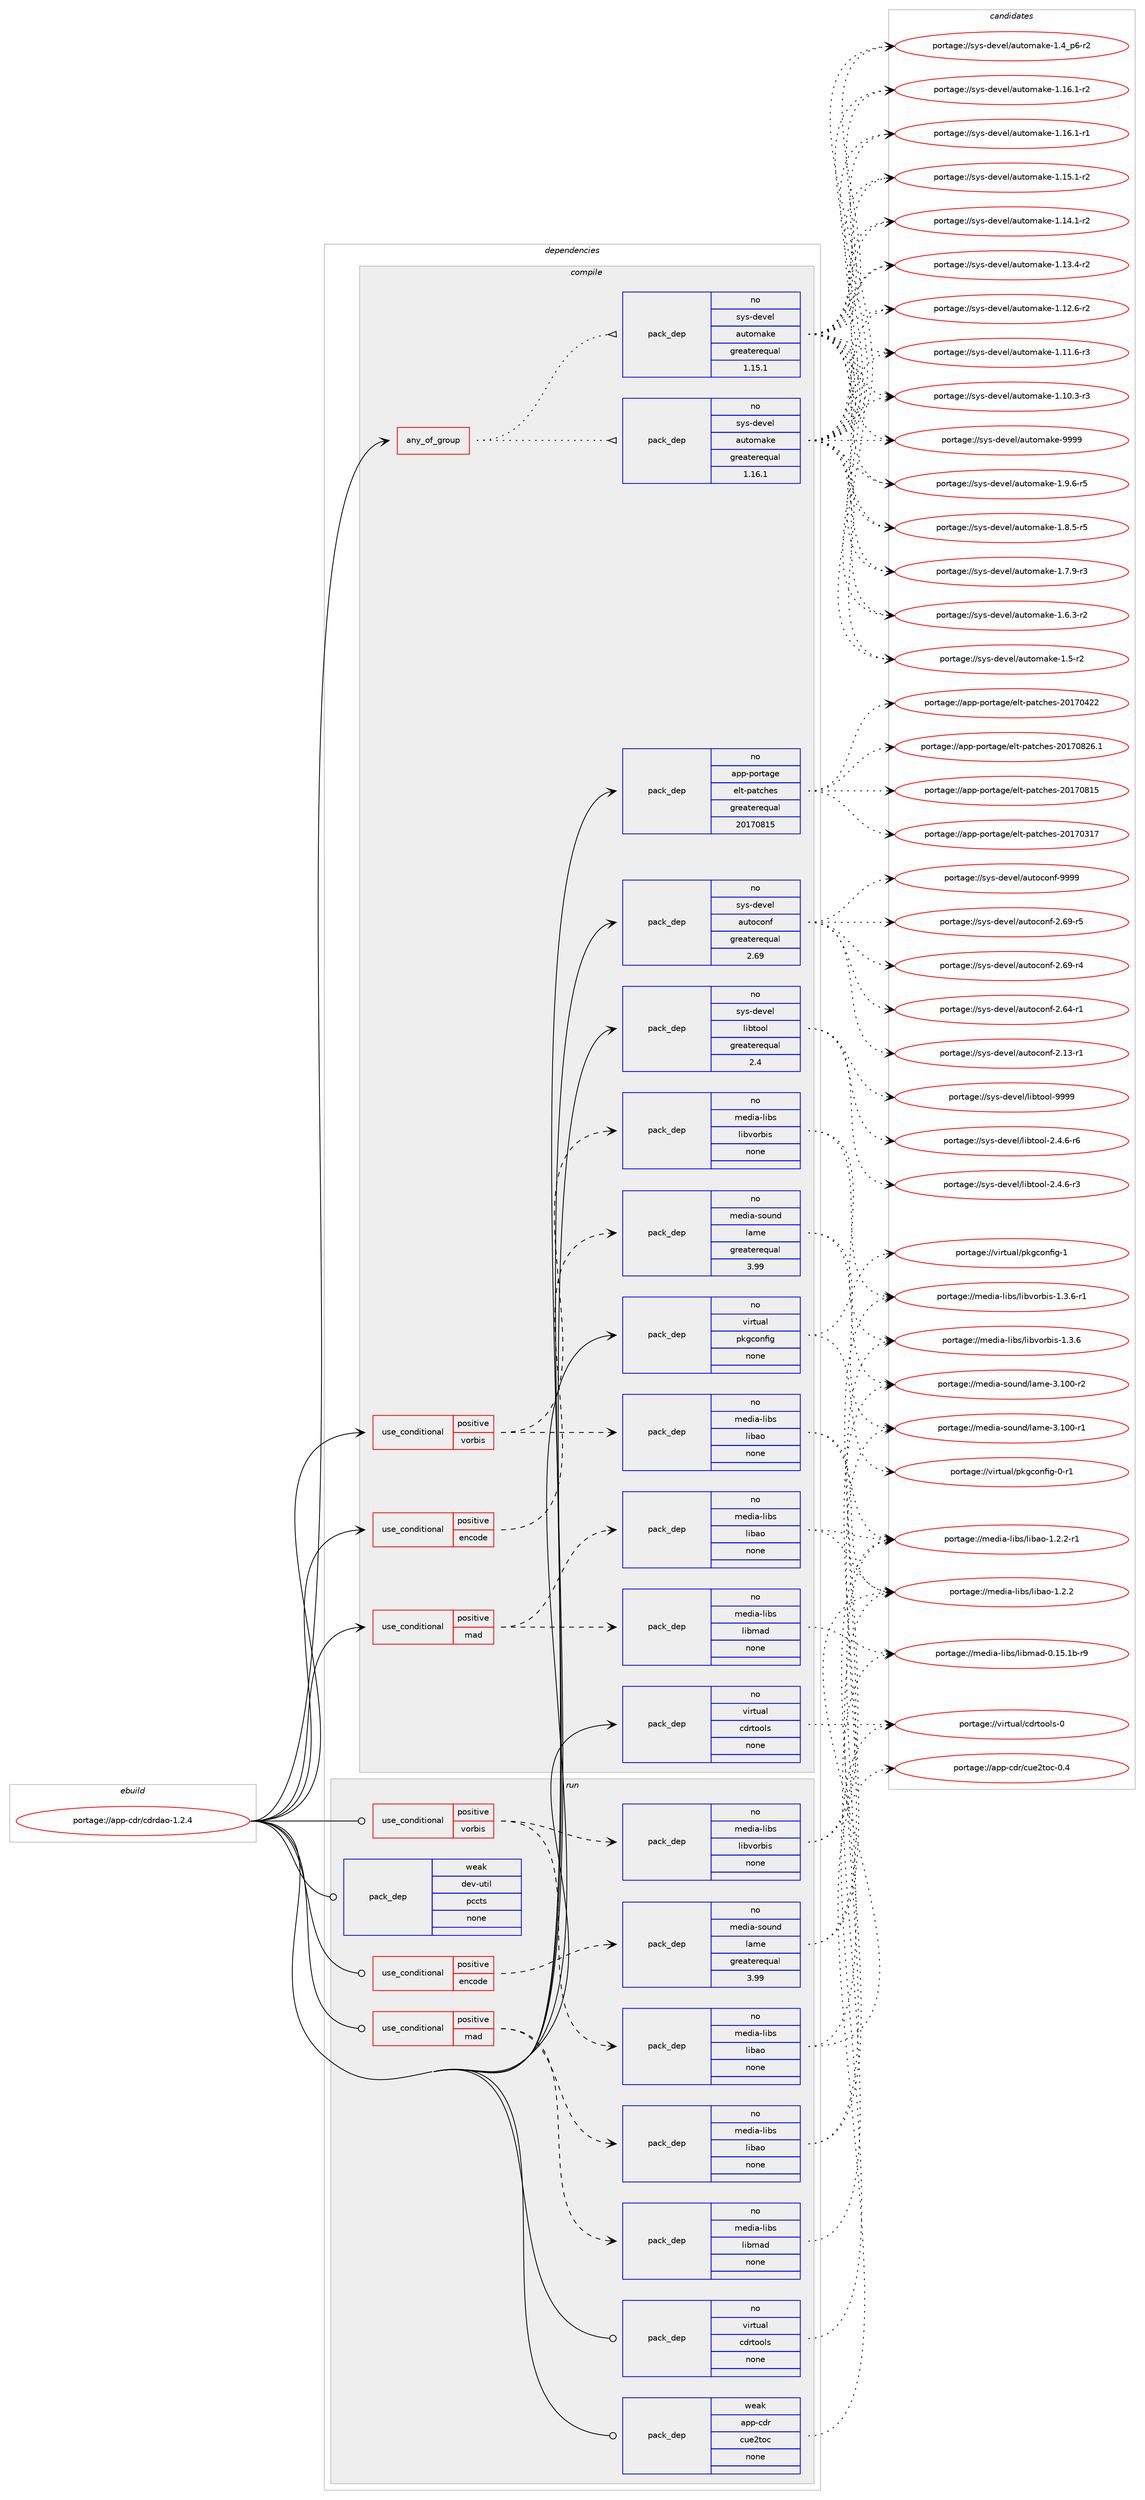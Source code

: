 digraph prolog {

# *************
# Graph options
# *************

newrank=true;
concentrate=true;
compound=true;
graph [rankdir=LR,fontname=Helvetica,fontsize=10,ranksep=1.5];#, ranksep=2.5, nodesep=0.2];
edge  [arrowhead=vee];
node  [fontname=Helvetica,fontsize=10];

# **********
# The ebuild
# **********

subgraph cluster_leftcol {
color=gray;
label=<<i>ebuild</i>>;
id [label="portage://app-cdr/cdrdao-1.2.4", color=red, width=4, href="../app-cdr/cdrdao-1.2.4.svg"];
}

# ****************
# The dependencies
# ****************

subgraph cluster_midcol {
color=gray;
label=<<i>dependencies</i>>;
subgraph cluster_compile {
fillcolor="#eeeeee";
style=filled;
label=<<i>compile</i>>;
subgraph any8288 {
dependency644585 [label=<<TABLE BORDER="0" CELLBORDER="1" CELLSPACING="0" CELLPADDING="4"><TR><TD CELLPADDING="10">any_of_group</TD></TR></TABLE>>, shape=none, color=red];subgraph pack484178 {
dependency644586 [label=<<TABLE BORDER="0" CELLBORDER="1" CELLSPACING="0" CELLPADDING="4" WIDTH="220"><TR><TD ROWSPAN="6" CELLPADDING="30">pack_dep</TD></TR><TR><TD WIDTH="110">no</TD></TR><TR><TD>sys-devel</TD></TR><TR><TD>automake</TD></TR><TR><TD>greaterequal</TD></TR><TR><TD>1.16.1</TD></TR></TABLE>>, shape=none, color=blue];
}
dependency644585:e -> dependency644586:w [weight=20,style="dotted",arrowhead="oinv"];
subgraph pack484179 {
dependency644587 [label=<<TABLE BORDER="0" CELLBORDER="1" CELLSPACING="0" CELLPADDING="4" WIDTH="220"><TR><TD ROWSPAN="6" CELLPADDING="30">pack_dep</TD></TR><TR><TD WIDTH="110">no</TD></TR><TR><TD>sys-devel</TD></TR><TR><TD>automake</TD></TR><TR><TD>greaterequal</TD></TR><TR><TD>1.15.1</TD></TR></TABLE>>, shape=none, color=blue];
}
dependency644585:e -> dependency644587:w [weight=20,style="dotted",arrowhead="oinv"];
}
id:e -> dependency644585:w [weight=20,style="solid",arrowhead="vee"];
subgraph cond151826 {
dependency644588 [label=<<TABLE BORDER="0" CELLBORDER="1" CELLSPACING="0" CELLPADDING="4"><TR><TD ROWSPAN="3" CELLPADDING="10">use_conditional</TD></TR><TR><TD>positive</TD></TR><TR><TD>encode</TD></TR></TABLE>>, shape=none, color=red];
subgraph pack484180 {
dependency644589 [label=<<TABLE BORDER="0" CELLBORDER="1" CELLSPACING="0" CELLPADDING="4" WIDTH="220"><TR><TD ROWSPAN="6" CELLPADDING="30">pack_dep</TD></TR><TR><TD WIDTH="110">no</TD></TR><TR><TD>media-sound</TD></TR><TR><TD>lame</TD></TR><TR><TD>greaterequal</TD></TR><TR><TD>3.99</TD></TR></TABLE>>, shape=none, color=blue];
}
dependency644588:e -> dependency644589:w [weight=20,style="dashed",arrowhead="vee"];
}
id:e -> dependency644588:w [weight=20,style="solid",arrowhead="vee"];
subgraph cond151827 {
dependency644590 [label=<<TABLE BORDER="0" CELLBORDER="1" CELLSPACING="0" CELLPADDING="4"><TR><TD ROWSPAN="3" CELLPADDING="10">use_conditional</TD></TR><TR><TD>positive</TD></TR><TR><TD>mad</TD></TR></TABLE>>, shape=none, color=red];
subgraph pack484181 {
dependency644591 [label=<<TABLE BORDER="0" CELLBORDER="1" CELLSPACING="0" CELLPADDING="4" WIDTH="220"><TR><TD ROWSPAN="6" CELLPADDING="30">pack_dep</TD></TR><TR><TD WIDTH="110">no</TD></TR><TR><TD>media-libs</TD></TR><TR><TD>libmad</TD></TR><TR><TD>none</TD></TR><TR><TD></TD></TR></TABLE>>, shape=none, color=blue];
}
dependency644590:e -> dependency644591:w [weight=20,style="dashed",arrowhead="vee"];
subgraph pack484182 {
dependency644592 [label=<<TABLE BORDER="0" CELLBORDER="1" CELLSPACING="0" CELLPADDING="4" WIDTH="220"><TR><TD ROWSPAN="6" CELLPADDING="30">pack_dep</TD></TR><TR><TD WIDTH="110">no</TD></TR><TR><TD>media-libs</TD></TR><TR><TD>libao</TD></TR><TR><TD>none</TD></TR><TR><TD></TD></TR></TABLE>>, shape=none, color=blue];
}
dependency644590:e -> dependency644592:w [weight=20,style="dashed",arrowhead="vee"];
}
id:e -> dependency644590:w [weight=20,style="solid",arrowhead="vee"];
subgraph cond151828 {
dependency644593 [label=<<TABLE BORDER="0" CELLBORDER="1" CELLSPACING="0" CELLPADDING="4"><TR><TD ROWSPAN="3" CELLPADDING="10">use_conditional</TD></TR><TR><TD>positive</TD></TR><TR><TD>vorbis</TD></TR></TABLE>>, shape=none, color=red];
subgraph pack484183 {
dependency644594 [label=<<TABLE BORDER="0" CELLBORDER="1" CELLSPACING="0" CELLPADDING="4" WIDTH="220"><TR><TD ROWSPAN="6" CELLPADDING="30">pack_dep</TD></TR><TR><TD WIDTH="110">no</TD></TR><TR><TD>media-libs</TD></TR><TR><TD>libvorbis</TD></TR><TR><TD>none</TD></TR><TR><TD></TD></TR></TABLE>>, shape=none, color=blue];
}
dependency644593:e -> dependency644594:w [weight=20,style="dashed",arrowhead="vee"];
subgraph pack484184 {
dependency644595 [label=<<TABLE BORDER="0" CELLBORDER="1" CELLSPACING="0" CELLPADDING="4" WIDTH="220"><TR><TD ROWSPAN="6" CELLPADDING="30">pack_dep</TD></TR><TR><TD WIDTH="110">no</TD></TR><TR><TD>media-libs</TD></TR><TR><TD>libao</TD></TR><TR><TD>none</TD></TR><TR><TD></TD></TR></TABLE>>, shape=none, color=blue];
}
dependency644593:e -> dependency644595:w [weight=20,style="dashed",arrowhead="vee"];
}
id:e -> dependency644593:w [weight=20,style="solid",arrowhead="vee"];
subgraph pack484185 {
dependency644596 [label=<<TABLE BORDER="0" CELLBORDER="1" CELLSPACING="0" CELLPADDING="4" WIDTH="220"><TR><TD ROWSPAN="6" CELLPADDING="30">pack_dep</TD></TR><TR><TD WIDTH="110">no</TD></TR><TR><TD>app-portage</TD></TR><TR><TD>elt-patches</TD></TR><TR><TD>greaterequal</TD></TR><TR><TD>20170815</TD></TR></TABLE>>, shape=none, color=blue];
}
id:e -> dependency644596:w [weight=20,style="solid",arrowhead="vee"];
subgraph pack484186 {
dependency644597 [label=<<TABLE BORDER="0" CELLBORDER="1" CELLSPACING="0" CELLPADDING="4" WIDTH="220"><TR><TD ROWSPAN="6" CELLPADDING="30">pack_dep</TD></TR><TR><TD WIDTH="110">no</TD></TR><TR><TD>sys-devel</TD></TR><TR><TD>autoconf</TD></TR><TR><TD>greaterequal</TD></TR><TR><TD>2.69</TD></TR></TABLE>>, shape=none, color=blue];
}
id:e -> dependency644597:w [weight=20,style="solid",arrowhead="vee"];
subgraph pack484187 {
dependency644598 [label=<<TABLE BORDER="0" CELLBORDER="1" CELLSPACING="0" CELLPADDING="4" WIDTH="220"><TR><TD ROWSPAN="6" CELLPADDING="30">pack_dep</TD></TR><TR><TD WIDTH="110">no</TD></TR><TR><TD>sys-devel</TD></TR><TR><TD>libtool</TD></TR><TR><TD>greaterequal</TD></TR><TR><TD>2.4</TD></TR></TABLE>>, shape=none, color=blue];
}
id:e -> dependency644598:w [weight=20,style="solid",arrowhead="vee"];
subgraph pack484188 {
dependency644599 [label=<<TABLE BORDER="0" CELLBORDER="1" CELLSPACING="0" CELLPADDING="4" WIDTH="220"><TR><TD ROWSPAN="6" CELLPADDING="30">pack_dep</TD></TR><TR><TD WIDTH="110">no</TD></TR><TR><TD>virtual</TD></TR><TR><TD>cdrtools</TD></TR><TR><TD>none</TD></TR><TR><TD></TD></TR></TABLE>>, shape=none, color=blue];
}
id:e -> dependency644599:w [weight=20,style="solid",arrowhead="vee"];
subgraph pack484189 {
dependency644600 [label=<<TABLE BORDER="0" CELLBORDER="1" CELLSPACING="0" CELLPADDING="4" WIDTH="220"><TR><TD ROWSPAN="6" CELLPADDING="30">pack_dep</TD></TR><TR><TD WIDTH="110">no</TD></TR><TR><TD>virtual</TD></TR><TR><TD>pkgconfig</TD></TR><TR><TD>none</TD></TR><TR><TD></TD></TR></TABLE>>, shape=none, color=blue];
}
id:e -> dependency644600:w [weight=20,style="solid",arrowhead="vee"];
}
subgraph cluster_compileandrun {
fillcolor="#eeeeee";
style=filled;
label=<<i>compile and run</i>>;
}
subgraph cluster_run {
fillcolor="#eeeeee";
style=filled;
label=<<i>run</i>>;
subgraph cond151829 {
dependency644601 [label=<<TABLE BORDER="0" CELLBORDER="1" CELLSPACING="0" CELLPADDING="4"><TR><TD ROWSPAN="3" CELLPADDING="10">use_conditional</TD></TR><TR><TD>positive</TD></TR><TR><TD>encode</TD></TR></TABLE>>, shape=none, color=red];
subgraph pack484190 {
dependency644602 [label=<<TABLE BORDER="0" CELLBORDER="1" CELLSPACING="0" CELLPADDING="4" WIDTH="220"><TR><TD ROWSPAN="6" CELLPADDING="30">pack_dep</TD></TR><TR><TD WIDTH="110">no</TD></TR><TR><TD>media-sound</TD></TR><TR><TD>lame</TD></TR><TR><TD>greaterequal</TD></TR><TR><TD>3.99</TD></TR></TABLE>>, shape=none, color=blue];
}
dependency644601:e -> dependency644602:w [weight=20,style="dashed",arrowhead="vee"];
}
id:e -> dependency644601:w [weight=20,style="solid",arrowhead="odot"];
subgraph cond151830 {
dependency644603 [label=<<TABLE BORDER="0" CELLBORDER="1" CELLSPACING="0" CELLPADDING="4"><TR><TD ROWSPAN="3" CELLPADDING="10">use_conditional</TD></TR><TR><TD>positive</TD></TR><TR><TD>mad</TD></TR></TABLE>>, shape=none, color=red];
subgraph pack484191 {
dependency644604 [label=<<TABLE BORDER="0" CELLBORDER="1" CELLSPACING="0" CELLPADDING="4" WIDTH="220"><TR><TD ROWSPAN="6" CELLPADDING="30">pack_dep</TD></TR><TR><TD WIDTH="110">no</TD></TR><TR><TD>media-libs</TD></TR><TR><TD>libmad</TD></TR><TR><TD>none</TD></TR><TR><TD></TD></TR></TABLE>>, shape=none, color=blue];
}
dependency644603:e -> dependency644604:w [weight=20,style="dashed",arrowhead="vee"];
subgraph pack484192 {
dependency644605 [label=<<TABLE BORDER="0" CELLBORDER="1" CELLSPACING="0" CELLPADDING="4" WIDTH="220"><TR><TD ROWSPAN="6" CELLPADDING="30">pack_dep</TD></TR><TR><TD WIDTH="110">no</TD></TR><TR><TD>media-libs</TD></TR><TR><TD>libao</TD></TR><TR><TD>none</TD></TR><TR><TD></TD></TR></TABLE>>, shape=none, color=blue];
}
dependency644603:e -> dependency644605:w [weight=20,style="dashed",arrowhead="vee"];
}
id:e -> dependency644603:w [weight=20,style="solid",arrowhead="odot"];
subgraph cond151831 {
dependency644606 [label=<<TABLE BORDER="0" CELLBORDER="1" CELLSPACING="0" CELLPADDING="4"><TR><TD ROWSPAN="3" CELLPADDING="10">use_conditional</TD></TR><TR><TD>positive</TD></TR><TR><TD>vorbis</TD></TR></TABLE>>, shape=none, color=red];
subgraph pack484193 {
dependency644607 [label=<<TABLE BORDER="0" CELLBORDER="1" CELLSPACING="0" CELLPADDING="4" WIDTH="220"><TR><TD ROWSPAN="6" CELLPADDING="30">pack_dep</TD></TR><TR><TD WIDTH="110">no</TD></TR><TR><TD>media-libs</TD></TR><TR><TD>libvorbis</TD></TR><TR><TD>none</TD></TR><TR><TD></TD></TR></TABLE>>, shape=none, color=blue];
}
dependency644606:e -> dependency644607:w [weight=20,style="dashed",arrowhead="vee"];
subgraph pack484194 {
dependency644608 [label=<<TABLE BORDER="0" CELLBORDER="1" CELLSPACING="0" CELLPADDING="4" WIDTH="220"><TR><TD ROWSPAN="6" CELLPADDING="30">pack_dep</TD></TR><TR><TD WIDTH="110">no</TD></TR><TR><TD>media-libs</TD></TR><TR><TD>libao</TD></TR><TR><TD>none</TD></TR><TR><TD></TD></TR></TABLE>>, shape=none, color=blue];
}
dependency644606:e -> dependency644608:w [weight=20,style="dashed",arrowhead="vee"];
}
id:e -> dependency644606:w [weight=20,style="solid",arrowhead="odot"];
subgraph pack484195 {
dependency644609 [label=<<TABLE BORDER="0" CELLBORDER="1" CELLSPACING="0" CELLPADDING="4" WIDTH="220"><TR><TD ROWSPAN="6" CELLPADDING="30">pack_dep</TD></TR><TR><TD WIDTH="110">no</TD></TR><TR><TD>virtual</TD></TR><TR><TD>cdrtools</TD></TR><TR><TD>none</TD></TR><TR><TD></TD></TR></TABLE>>, shape=none, color=blue];
}
id:e -> dependency644609:w [weight=20,style="solid",arrowhead="odot"];
subgraph pack484196 {
dependency644610 [label=<<TABLE BORDER="0" CELLBORDER="1" CELLSPACING="0" CELLPADDING="4" WIDTH="220"><TR><TD ROWSPAN="6" CELLPADDING="30">pack_dep</TD></TR><TR><TD WIDTH="110">weak</TD></TR><TR><TD>app-cdr</TD></TR><TR><TD>cue2toc</TD></TR><TR><TD>none</TD></TR><TR><TD></TD></TR></TABLE>>, shape=none, color=blue];
}
id:e -> dependency644610:w [weight=20,style="solid",arrowhead="odot"];
subgraph pack484197 {
dependency644611 [label=<<TABLE BORDER="0" CELLBORDER="1" CELLSPACING="0" CELLPADDING="4" WIDTH="220"><TR><TD ROWSPAN="6" CELLPADDING="30">pack_dep</TD></TR><TR><TD WIDTH="110">weak</TD></TR><TR><TD>dev-util</TD></TR><TR><TD>pccts</TD></TR><TR><TD>none</TD></TR><TR><TD></TD></TR></TABLE>>, shape=none, color=blue];
}
id:e -> dependency644611:w [weight=20,style="solid",arrowhead="odot"];
}
}

# **************
# The candidates
# **************

subgraph cluster_choices {
rank=same;
color=gray;
label=<<i>candidates</i>>;

subgraph choice484178 {
color=black;
nodesep=1;
choice115121115451001011181011084797117116111109971071014557575757 [label="portage://sys-devel/automake-9999", color=red, width=4,href="../sys-devel/automake-9999.svg"];
choice115121115451001011181011084797117116111109971071014549465746544511453 [label="portage://sys-devel/automake-1.9.6-r5", color=red, width=4,href="../sys-devel/automake-1.9.6-r5.svg"];
choice115121115451001011181011084797117116111109971071014549465646534511453 [label="portage://sys-devel/automake-1.8.5-r5", color=red, width=4,href="../sys-devel/automake-1.8.5-r5.svg"];
choice115121115451001011181011084797117116111109971071014549465546574511451 [label="portage://sys-devel/automake-1.7.9-r3", color=red, width=4,href="../sys-devel/automake-1.7.9-r3.svg"];
choice115121115451001011181011084797117116111109971071014549465446514511450 [label="portage://sys-devel/automake-1.6.3-r2", color=red, width=4,href="../sys-devel/automake-1.6.3-r2.svg"];
choice11512111545100101118101108479711711611110997107101454946534511450 [label="portage://sys-devel/automake-1.5-r2", color=red, width=4,href="../sys-devel/automake-1.5-r2.svg"];
choice115121115451001011181011084797117116111109971071014549465295112544511450 [label="portage://sys-devel/automake-1.4_p6-r2", color=red, width=4,href="../sys-devel/automake-1.4_p6-r2.svg"];
choice11512111545100101118101108479711711611110997107101454946495446494511450 [label="portage://sys-devel/automake-1.16.1-r2", color=red, width=4,href="../sys-devel/automake-1.16.1-r2.svg"];
choice11512111545100101118101108479711711611110997107101454946495446494511449 [label="portage://sys-devel/automake-1.16.1-r1", color=red, width=4,href="../sys-devel/automake-1.16.1-r1.svg"];
choice11512111545100101118101108479711711611110997107101454946495346494511450 [label="portage://sys-devel/automake-1.15.1-r2", color=red, width=4,href="../sys-devel/automake-1.15.1-r2.svg"];
choice11512111545100101118101108479711711611110997107101454946495246494511450 [label="portage://sys-devel/automake-1.14.1-r2", color=red, width=4,href="../sys-devel/automake-1.14.1-r2.svg"];
choice11512111545100101118101108479711711611110997107101454946495146524511450 [label="portage://sys-devel/automake-1.13.4-r2", color=red, width=4,href="../sys-devel/automake-1.13.4-r2.svg"];
choice11512111545100101118101108479711711611110997107101454946495046544511450 [label="portage://sys-devel/automake-1.12.6-r2", color=red, width=4,href="../sys-devel/automake-1.12.6-r2.svg"];
choice11512111545100101118101108479711711611110997107101454946494946544511451 [label="portage://sys-devel/automake-1.11.6-r3", color=red, width=4,href="../sys-devel/automake-1.11.6-r3.svg"];
choice11512111545100101118101108479711711611110997107101454946494846514511451 [label="portage://sys-devel/automake-1.10.3-r3", color=red, width=4,href="../sys-devel/automake-1.10.3-r3.svg"];
dependency644586:e -> choice115121115451001011181011084797117116111109971071014557575757:w [style=dotted,weight="100"];
dependency644586:e -> choice115121115451001011181011084797117116111109971071014549465746544511453:w [style=dotted,weight="100"];
dependency644586:e -> choice115121115451001011181011084797117116111109971071014549465646534511453:w [style=dotted,weight="100"];
dependency644586:e -> choice115121115451001011181011084797117116111109971071014549465546574511451:w [style=dotted,weight="100"];
dependency644586:e -> choice115121115451001011181011084797117116111109971071014549465446514511450:w [style=dotted,weight="100"];
dependency644586:e -> choice11512111545100101118101108479711711611110997107101454946534511450:w [style=dotted,weight="100"];
dependency644586:e -> choice115121115451001011181011084797117116111109971071014549465295112544511450:w [style=dotted,weight="100"];
dependency644586:e -> choice11512111545100101118101108479711711611110997107101454946495446494511450:w [style=dotted,weight="100"];
dependency644586:e -> choice11512111545100101118101108479711711611110997107101454946495446494511449:w [style=dotted,weight="100"];
dependency644586:e -> choice11512111545100101118101108479711711611110997107101454946495346494511450:w [style=dotted,weight="100"];
dependency644586:e -> choice11512111545100101118101108479711711611110997107101454946495246494511450:w [style=dotted,weight="100"];
dependency644586:e -> choice11512111545100101118101108479711711611110997107101454946495146524511450:w [style=dotted,weight="100"];
dependency644586:e -> choice11512111545100101118101108479711711611110997107101454946495046544511450:w [style=dotted,weight="100"];
dependency644586:e -> choice11512111545100101118101108479711711611110997107101454946494946544511451:w [style=dotted,weight="100"];
dependency644586:e -> choice11512111545100101118101108479711711611110997107101454946494846514511451:w [style=dotted,weight="100"];
}
subgraph choice484179 {
color=black;
nodesep=1;
choice115121115451001011181011084797117116111109971071014557575757 [label="portage://sys-devel/automake-9999", color=red, width=4,href="../sys-devel/automake-9999.svg"];
choice115121115451001011181011084797117116111109971071014549465746544511453 [label="portage://sys-devel/automake-1.9.6-r5", color=red, width=4,href="../sys-devel/automake-1.9.6-r5.svg"];
choice115121115451001011181011084797117116111109971071014549465646534511453 [label="portage://sys-devel/automake-1.8.5-r5", color=red, width=4,href="../sys-devel/automake-1.8.5-r5.svg"];
choice115121115451001011181011084797117116111109971071014549465546574511451 [label="portage://sys-devel/automake-1.7.9-r3", color=red, width=4,href="../sys-devel/automake-1.7.9-r3.svg"];
choice115121115451001011181011084797117116111109971071014549465446514511450 [label="portage://sys-devel/automake-1.6.3-r2", color=red, width=4,href="../sys-devel/automake-1.6.3-r2.svg"];
choice11512111545100101118101108479711711611110997107101454946534511450 [label="portage://sys-devel/automake-1.5-r2", color=red, width=4,href="../sys-devel/automake-1.5-r2.svg"];
choice115121115451001011181011084797117116111109971071014549465295112544511450 [label="portage://sys-devel/automake-1.4_p6-r2", color=red, width=4,href="../sys-devel/automake-1.4_p6-r2.svg"];
choice11512111545100101118101108479711711611110997107101454946495446494511450 [label="portage://sys-devel/automake-1.16.1-r2", color=red, width=4,href="../sys-devel/automake-1.16.1-r2.svg"];
choice11512111545100101118101108479711711611110997107101454946495446494511449 [label="portage://sys-devel/automake-1.16.1-r1", color=red, width=4,href="../sys-devel/automake-1.16.1-r1.svg"];
choice11512111545100101118101108479711711611110997107101454946495346494511450 [label="portage://sys-devel/automake-1.15.1-r2", color=red, width=4,href="../sys-devel/automake-1.15.1-r2.svg"];
choice11512111545100101118101108479711711611110997107101454946495246494511450 [label="portage://sys-devel/automake-1.14.1-r2", color=red, width=4,href="../sys-devel/automake-1.14.1-r2.svg"];
choice11512111545100101118101108479711711611110997107101454946495146524511450 [label="portage://sys-devel/automake-1.13.4-r2", color=red, width=4,href="../sys-devel/automake-1.13.4-r2.svg"];
choice11512111545100101118101108479711711611110997107101454946495046544511450 [label="portage://sys-devel/automake-1.12.6-r2", color=red, width=4,href="../sys-devel/automake-1.12.6-r2.svg"];
choice11512111545100101118101108479711711611110997107101454946494946544511451 [label="portage://sys-devel/automake-1.11.6-r3", color=red, width=4,href="../sys-devel/automake-1.11.6-r3.svg"];
choice11512111545100101118101108479711711611110997107101454946494846514511451 [label="portage://sys-devel/automake-1.10.3-r3", color=red, width=4,href="../sys-devel/automake-1.10.3-r3.svg"];
dependency644587:e -> choice115121115451001011181011084797117116111109971071014557575757:w [style=dotted,weight="100"];
dependency644587:e -> choice115121115451001011181011084797117116111109971071014549465746544511453:w [style=dotted,weight="100"];
dependency644587:e -> choice115121115451001011181011084797117116111109971071014549465646534511453:w [style=dotted,weight="100"];
dependency644587:e -> choice115121115451001011181011084797117116111109971071014549465546574511451:w [style=dotted,weight="100"];
dependency644587:e -> choice115121115451001011181011084797117116111109971071014549465446514511450:w [style=dotted,weight="100"];
dependency644587:e -> choice11512111545100101118101108479711711611110997107101454946534511450:w [style=dotted,weight="100"];
dependency644587:e -> choice115121115451001011181011084797117116111109971071014549465295112544511450:w [style=dotted,weight="100"];
dependency644587:e -> choice11512111545100101118101108479711711611110997107101454946495446494511450:w [style=dotted,weight="100"];
dependency644587:e -> choice11512111545100101118101108479711711611110997107101454946495446494511449:w [style=dotted,weight="100"];
dependency644587:e -> choice11512111545100101118101108479711711611110997107101454946495346494511450:w [style=dotted,weight="100"];
dependency644587:e -> choice11512111545100101118101108479711711611110997107101454946495246494511450:w [style=dotted,weight="100"];
dependency644587:e -> choice11512111545100101118101108479711711611110997107101454946495146524511450:w [style=dotted,weight="100"];
dependency644587:e -> choice11512111545100101118101108479711711611110997107101454946495046544511450:w [style=dotted,weight="100"];
dependency644587:e -> choice11512111545100101118101108479711711611110997107101454946494946544511451:w [style=dotted,weight="100"];
dependency644587:e -> choice11512111545100101118101108479711711611110997107101454946494846514511451:w [style=dotted,weight="100"];
}
subgraph choice484180 {
color=black;
nodesep=1;
choice109101100105974511511111711010047108971091014551464948484511450 [label="portage://media-sound/lame-3.100-r2", color=red, width=4,href="../media-sound/lame-3.100-r2.svg"];
choice109101100105974511511111711010047108971091014551464948484511449 [label="portage://media-sound/lame-3.100-r1", color=red, width=4,href="../media-sound/lame-3.100-r1.svg"];
dependency644589:e -> choice109101100105974511511111711010047108971091014551464948484511450:w [style=dotted,weight="100"];
dependency644589:e -> choice109101100105974511511111711010047108971091014551464948484511449:w [style=dotted,weight="100"];
}
subgraph choice484181 {
color=black;
nodesep=1;
choice10910110010597451081059811547108105981099710045484649534649984511457 [label="portage://media-libs/libmad-0.15.1b-r9", color=red, width=4,href="../media-libs/libmad-0.15.1b-r9.svg"];
dependency644591:e -> choice10910110010597451081059811547108105981099710045484649534649984511457:w [style=dotted,weight="100"];
}
subgraph choice484182 {
color=black;
nodesep=1;
choice1091011001059745108105981154710810598971114549465046504511449 [label="portage://media-libs/libao-1.2.2-r1", color=red, width=4,href="../media-libs/libao-1.2.2-r1.svg"];
choice109101100105974510810598115471081059897111454946504650 [label="portage://media-libs/libao-1.2.2", color=red, width=4,href="../media-libs/libao-1.2.2.svg"];
dependency644592:e -> choice1091011001059745108105981154710810598971114549465046504511449:w [style=dotted,weight="100"];
dependency644592:e -> choice109101100105974510810598115471081059897111454946504650:w [style=dotted,weight="100"];
}
subgraph choice484183 {
color=black;
nodesep=1;
choice1091011001059745108105981154710810598118111114981051154549465146544511449 [label="portage://media-libs/libvorbis-1.3.6-r1", color=red, width=4,href="../media-libs/libvorbis-1.3.6-r1.svg"];
choice109101100105974510810598115471081059811811111498105115454946514654 [label="portage://media-libs/libvorbis-1.3.6", color=red, width=4,href="../media-libs/libvorbis-1.3.6.svg"];
dependency644594:e -> choice1091011001059745108105981154710810598118111114981051154549465146544511449:w [style=dotted,weight="100"];
dependency644594:e -> choice109101100105974510810598115471081059811811111498105115454946514654:w [style=dotted,weight="100"];
}
subgraph choice484184 {
color=black;
nodesep=1;
choice1091011001059745108105981154710810598971114549465046504511449 [label="portage://media-libs/libao-1.2.2-r1", color=red, width=4,href="../media-libs/libao-1.2.2-r1.svg"];
choice109101100105974510810598115471081059897111454946504650 [label="portage://media-libs/libao-1.2.2", color=red, width=4,href="../media-libs/libao-1.2.2.svg"];
dependency644595:e -> choice1091011001059745108105981154710810598971114549465046504511449:w [style=dotted,weight="100"];
dependency644595:e -> choice109101100105974510810598115471081059897111454946504650:w [style=dotted,weight="100"];
}
subgraph choice484185 {
color=black;
nodesep=1;
choice971121124511211111411697103101471011081164511297116991041011154550484955485650544649 [label="portage://app-portage/elt-patches-20170826.1", color=red, width=4,href="../app-portage/elt-patches-20170826.1.svg"];
choice97112112451121111141169710310147101108116451129711699104101115455048495548564953 [label="portage://app-portage/elt-patches-20170815", color=red, width=4,href="../app-portage/elt-patches-20170815.svg"];
choice97112112451121111141169710310147101108116451129711699104101115455048495548525050 [label="portage://app-portage/elt-patches-20170422", color=red, width=4,href="../app-portage/elt-patches-20170422.svg"];
choice97112112451121111141169710310147101108116451129711699104101115455048495548514955 [label="portage://app-portage/elt-patches-20170317", color=red, width=4,href="../app-portage/elt-patches-20170317.svg"];
dependency644596:e -> choice971121124511211111411697103101471011081164511297116991041011154550484955485650544649:w [style=dotted,weight="100"];
dependency644596:e -> choice97112112451121111141169710310147101108116451129711699104101115455048495548564953:w [style=dotted,weight="100"];
dependency644596:e -> choice97112112451121111141169710310147101108116451129711699104101115455048495548525050:w [style=dotted,weight="100"];
dependency644596:e -> choice97112112451121111141169710310147101108116451129711699104101115455048495548514955:w [style=dotted,weight="100"];
}
subgraph choice484186 {
color=black;
nodesep=1;
choice115121115451001011181011084797117116111991111101024557575757 [label="portage://sys-devel/autoconf-9999", color=red, width=4,href="../sys-devel/autoconf-9999.svg"];
choice1151211154510010111810110847971171161119911111010245504654574511453 [label="portage://sys-devel/autoconf-2.69-r5", color=red, width=4,href="../sys-devel/autoconf-2.69-r5.svg"];
choice1151211154510010111810110847971171161119911111010245504654574511452 [label="portage://sys-devel/autoconf-2.69-r4", color=red, width=4,href="../sys-devel/autoconf-2.69-r4.svg"];
choice1151211154510010111810110847971171161119911111010245504654524511449 [label="portage://sys-devel/autoconf-2.64-r1", color=red, width=4,href="../sys-devel/autoconf-2.64-r1.svg"];
choice1151211154510010111810110847971171161119911111010245504649514511449 [label="portage://sys-devel/autoconf-2.13-r1", color=red, width=4,href="../sys-devel/autoconf-2.13-r1.svg"];
dependency644597:e -> choice115121115451001011181011084797117116111991111101024557575757:w [style=dotted,weight="100"];
dependency644597:e -> choice1151211154510010111810110847971171161119911111010245504654574511453:w [style=dotted,weight="100"];
dependency644597:e -> choice1151211154510010111810110847971171161119911111010245504654574511452:w [style=dotted,weight="100"];
dependency644597:e -> choice1151211154510010111810110847971171161119911111010245504654524511449:w [style=dotted,weight="100"];
dependency644597:e -> choice1151211154510010111810110847971171161119911111010245504649514511449:w [style=dotted,weight="100"];
}
subgraph choice484187 {
color=black;
nodesep=1;
choice1151211154510010111810110847108105981161111111084557575757 [label="portage://sys-devel/libtool-9999", color=red, width=4,href="../sys-devel/libtool-9999.svg"];
choice1151211154510010111810110847108105981161111111084550465246544511454 [label="portage://sys-devel/libtool-2.4.6-r6", color=red, width=4,href="../sys-devel/libtool-2.4.6-r6.svg"];
choice1151211154510010111810110847108105981161111111084550465246544511451 [label="portage://sys-devel/libtool-2.4.6-r3", color=red, width=4,href="../sys-devel/libtool-2.4.6-r3.svg"];
dependency644598:e -> choice1151211154510010111810110847108105981161111111084557575757:w [style=dotted,weight="100"];
dependency644598:e -> choice1151211154510010111810110847108105981161111111084550465246544511454:w [style=dotted,weight="100"];
dependency644598:e -> choice1151211154510010111810110847108105981161111111084550465246544511451:w [style=dotted,weight="100"];
}
subgraph choice484188 {
color=black;
nodesep=1;
choice1181051141161179710847991001141161111111081154548 [label="portage://virtual/cdrtools-0", color=red, width=4,href="../virtual/cdrtools-0.svg"];
dependency644599:e -> choice1181051141161179710847991001141161111111081154548:w [style=dotted,weight="100"];
}
subgraph choice484189 {
color=black;
nodesep=1;
choice1181051141161179710847112107103991111101021051034549 [label="portage://virtual/pkgconfig-1", color=red, width=4,href="../virtual/pkgconfig-1.svg"];
choice11810511411611797108471121071039911111010210510345484511449 [label="portage://virtual/pkgconfig-0-r1", color=red, width=4,href="../virtual/pkgconfig-0-r1.svg"];
dependency644600:e -> choice1181051141161179710847112107103991111101021051034549:w [style=dotted,weight="100"];
dependency644600:e -> choice11810511411611797108471121071039911111010210510345484511449:w [style=dotted,weight="100"];
}
subgraph choice484190 {
color=black;
nodesep=1;
choice109101100105974511511111711010047108971091014551464948484511450 [label="portage://media-sound/lame-3.100-r2", color=red, width=4,href="../media-sound/lame-3.100-r2.svg"];
choice109101100105974511511111711010047108971091014551464948484511449 [label="portage://media-sound/lame-3.100-r1", color=red, width=4,href="../media-sound/lame-3.100-r1.svg"];
dependency644602:e -> choice109101100105974511511111711010047108971091014551464948484511450:w [style=dotted,weight="100"];
dependency644602:e -> choice109101100105974511511111711010047108971091014551464948484511449:w [style=dotted,weight="100"];
}
subgraph choice484191 {
color=black;
nodesep=1;
choice10910110010597451081059811547108105981099710045484649534649984511457 [label="portage://media-libs/libmad-0.15.1b-r9", color=red, width=4,href="../media-libs/libmad-0.15.1b-r9.svg"];
dependency644604:e -> choice10910110010597451081059811547108105981099710045484649534649984511457:w [style=dotted,weight="100"];
}
subgraph choice484192 {
color=black;
nodesep=1;
choice1091011001059745108105981154710810598971114549465046504511449 [label="portage://media-libs/libao-1.2.2-r1", color=red, width=4,href="../media-libs/libao-1.2.2-r1.svg"];
choice109101100105974510810598115471081059897111454946504650 [label="portage://media-libs/libao-1.2.2", color=red, width=4,href="../media-libs/libao-1.2.2.svg"];
dependency644605:e -> choice1091011001059745108105981154710810598971114549465046504511449:w [style=dotted,weight="100"];
dependency644605:e -> choice109101100105974510810598115471081059897111454946504650:w [style=dotted,weight="100"];
}
subgraph choice484193 {
color=black;
nodesep=1;
choice1091011001059745108105981154710810598118111114981051154549465146544511449 [label="portage://media-libs/libvorbis-1.3.6-r1", color=red, width=4,href="../media-libs/libvorbis-1.3.6-r1.svg"];
choice109101100105974510810598115471081059811811111498105115454946514654 [label="portage://media-libs/libvorbis-1.3.6", color=red, width=4,href="../media-libs/libvorbis-1.3.6.svg"];
dependency644607:e -> choice1091011001059745108105981154710810598118111114981051154549465146544511449:w [style=dotted,weight="100"];
dependency644607:e -> choice109101100105974510810598115471081059811811111498105115454946514654:w [style=dotted,weight="100"];
}
subgraph choice484194 {
color=black;
nodesep=1;
choice1091011001059745108105981154710810598971114549465046504511449 [label="portage://media-libs/libao-1.2.2-r1", color=red, width=4,href="../media-libs/libao-1.2.2-r1.svg"];
choice109101100105974510810598115471081059897111454946504650 [label="portage://media-libs/libao-1.2.2", color=red, width=4,href="../media-libs/libao-1.2.2.svg"];
dependency644608:e -> choice1091011001059745108105981154710810598971114549465046504511449:w [style=dotted,weight="100"];
dependency644608:e -> choice109101100105974510810598115471081059897111454946504650:w [style=dotted,weight="100"];
}
subgraph choice484195 {
color=black;
nodesep=1;
choice1181051141161179710847991001141161111111081154548 [label="portage://virtual/cdrtools-0", color=red, width=4,href="../virtual/cdrtools-0.svg"];
dependency644609:e -> choice1181051141161179710847991001141161111111081154548:w [style=dotted,weight="100"];
}
subgraph choice484196 {
color=black;
nodesep=1;
choice9711211245991001144799117101501161119945484652 [label="portage://app-cdr/cue2toc-0.4", color=red, width=4,href="../app-cdr/cue2toc-0.4.svg"];
dependency644610:e -> choice9711211245991001144799117101501161119945484652:w [style=dotted,weight="100"];
}
subgraph choice484197 {
color=black;
nodesep=1;
}
}

}
